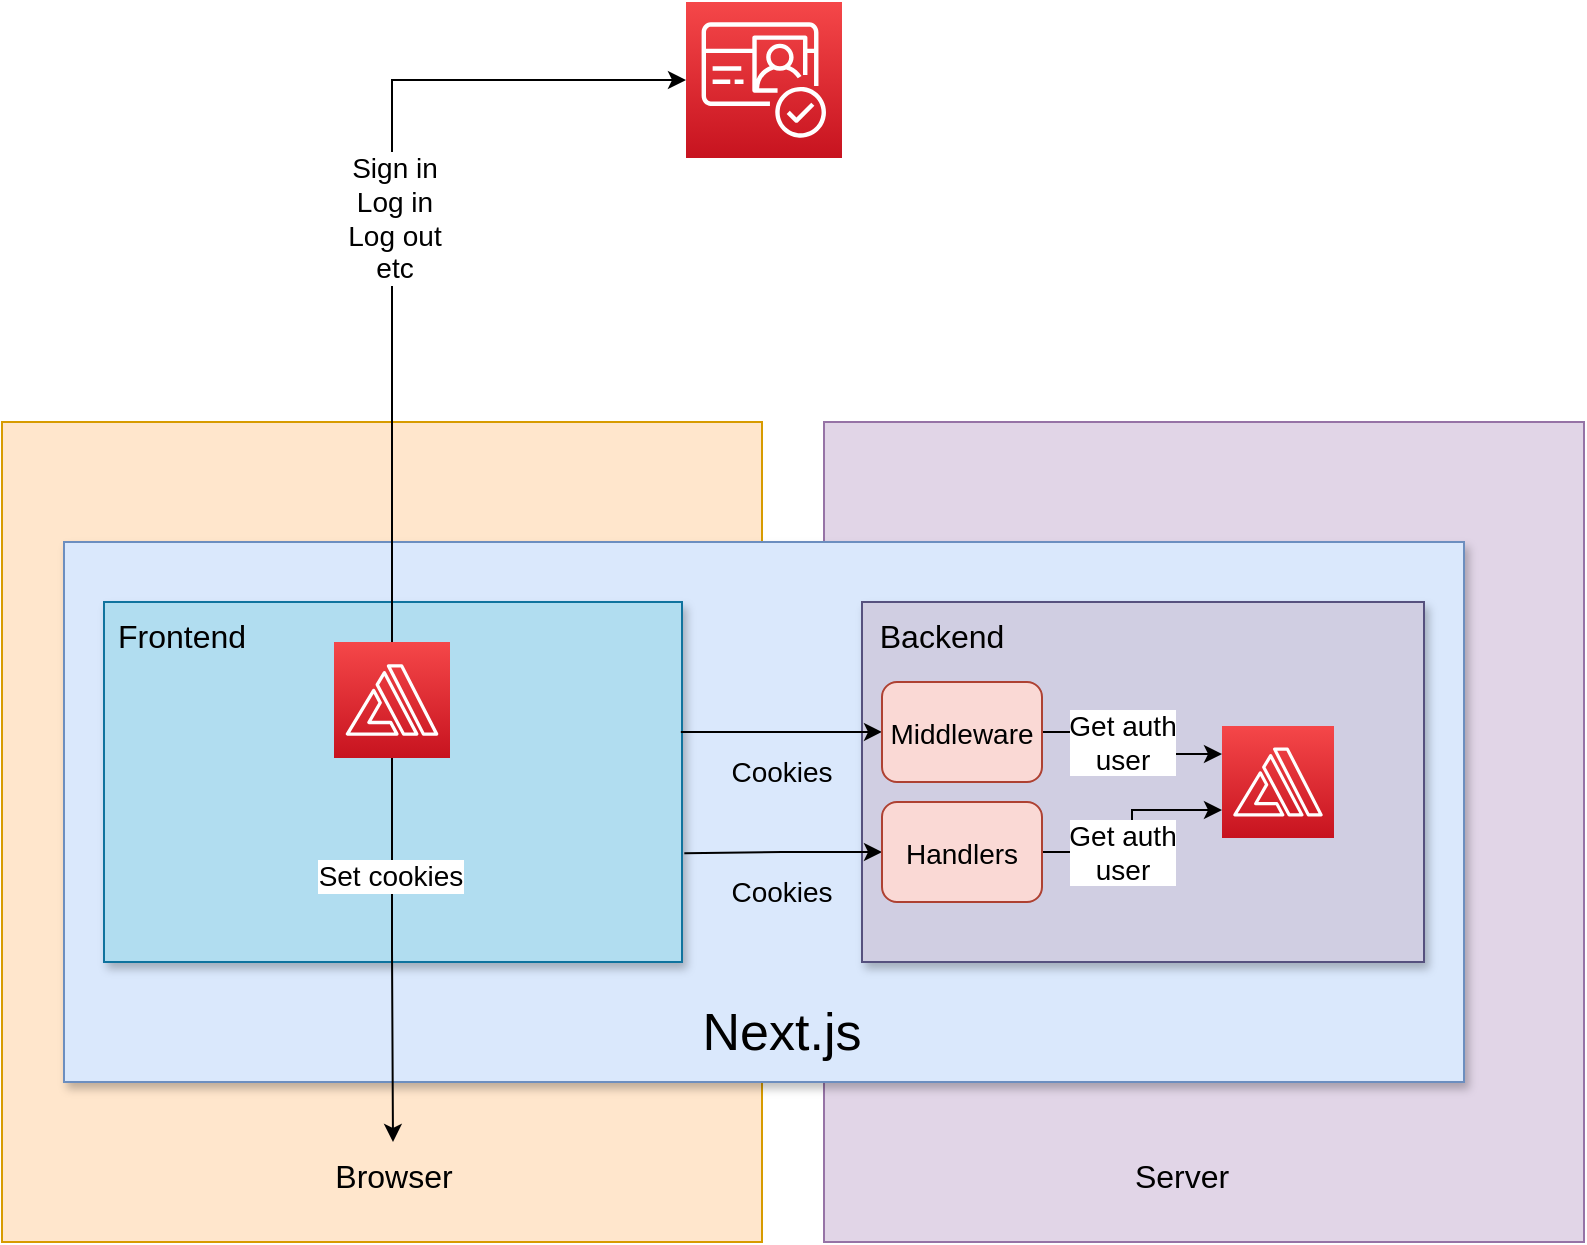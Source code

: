 <mxfile>
    <diagram id="uQAdM4aHJ1gwZoFF0S9S" name="Page-1">
        <mxGraphModel dx="1337" dy="914" grid="0" gridSize="10" guides="1" tooltips="1" connect="1" arrows="1" fold="1" page="1" pageScale="1" pageWidth="850" pageHeight="1100" math="0" shadow="0">
            <root>
                <mxCell id="0"/>
                <mxCell id="1" parent="0"/>
                <mxCell id="17" value="" style="rounded=0;whiteSpace=wrap;html=1;fontSize=14;fillColor=#e1d5e7;strokeColor=#9673a6;" parent="1" vertex="1">
                    <mxGeometry x="441" y="290" width="380" height="410" as="geometry"/>
                </mxCell>
                <mxCell id="16" value="" style="rounded=0;whiteSpace=wrap;html=1;fontSize=14;fillColor=#ffe6cc;strokeColor=#d79b00;" parent="1" vertex="1">
                    <mxGeometry x="30" y="290" width="380" height="410" as="geometry"/>
                </mxCell>
                <mxCell id="2" value="" style="rounded=0;whiteSpace=wrap;html=1;fillColor=#dae8fc;strokeColor=#6c8ebf;shadow=1;" parent="1" vertex="1">
                    <mxGeometry x="61" y="350" width="700" height="270" as="geometry"/>
                </mxCell>
                <mxCell id="4" value="" style="rounded=0;whiteSpace=wrap;html=1;fontSize=24;fillColor=#b1ddf0;strokeColor=#10739e;shadow=1;" parent="1" vertex="1">
                    <mxGeometry x="81" y="380" width="289" height="180" as="geometry"/>
                </mxCell>
                <mxCell id="5" value="" style="rounded=0;whiteSpace=wrap;html=1;fontSize=24;fillColor=#d0cee2;strokeColor=#56517e;shadow=1;" parent="1" vertex="1">
                    <mxGeometry x="460" y="380" width="281" height="180" as="geometry"/>
                </mxCell>
                <mxCell id="7" value="&lt;font style=&quot;font-size: 16px;&quot;&gt;Backend&lt;/font&gt;" style="text;html=1;strokeColor=none;fillColor=none;align=center;verticalAlign=middle;whiteSpace=wrap;rounded=0;fontSize=24;" parent="1" vertex="1">
                    <mxGeometry x="470" y="380" width="60" height="30" as="geometry"/>
                </mxCell>
                <mxCell id="8" value="&lt;font style=&quot;font-size: 16px;&quot;&gt;Frontend&lt;/font&gt;" style="text;html=1;strokeColor=none;fillColor=none;align=center;verticalAlign=middle;whiteSpace=wrap;rounded=0;fontSize=24;" parent="1" vertex="1">
                    <mxGeometry x="90" y="380" width="60" height="30" as="geometry"/>
                </mxCell>
                <mxCell id="9" value="" style="sketch=0;points=[[0,0,0],[0.25,0,0],[0.5,0,0],[0.75,0,0],[1,0,0],[0,1,0],[0.25,1,0],[0.5,1,0],[0.75,1,0],[1,1,0],[0,0.25,0],[0,0.5,0],[0,0.75,0],[1,0.25,0],[1,0.5,0],[1,0.75,0]];outlineConnect=0;fontColor=#232F3E;gradientColor=#F54749;gradientDirection=north;fillColor=#C7131F;strokeColor=#ffffff;dashed=0;verticalLabelPosition=bottom;verticalAlign=top;align=center;html=1;fontSize=12;fontStyle=0;aspect=fixed;shape=mxgraph.aws4.resourceIcon;resIcon=mxgraph.aws4.cognito;" parent="1" vertex="1">
                    <mxGeometry x="372" y="80" width="78" height="78" as="geometry"/>
                </mxCell>
                <mxCell id="12" style="edgeStyle=orthogonalEdgeStyle;html=1;entryX=0;entryY=0.5;entryDx=0;entryDy=0;entryPerimeter=0;fontSize=16;rounded=0;exitX=0.5;exitY=0;exitDx=0;exitDy=0;exitPerimeter=0;" parent="1" source="10" target="9" edge="1">
                    <mxGeometry relative="1" as="geometry"/>
                </mxCell>
                <mxCell id="29" value="Sign in&lt;br&gt;Log in&lt;br&gt;Log out&lt;br&gt;etc" style="edgeLabel;html=1;align=center;verticalAlign=middle;resizable=0;points=[];fontSize=14;" parent="12" vertex="1" connectable="0">
                    <mxGeometry x="-0.008" y="-1" relative="1" as="geometry">
                        <mxPoint as="offset"/>
                    </mxGeometry>
                </mxCell>
                <mxCell id="21" style="edgeStyle=orthogonalEdgeStyle;rounded=0;html=1;entryX=0.5;entryY=0;entryDx=0;entryDy=0;fontSize=14;startArrow=none;startFill=0;endArrow=classic;endFill=1;" parent="1" source="10" target="19" edge="1">
                    <mxGeometry relative="1" as="geometry"/>
                </mxCell>
                <mxCell id="22" value="Set cookies" style="edgeLabel;html=1;align=center;verticalAlign=middle;resizable=0;points=[];fontSize=14;" parent="21" vertex="1" connectable="0">
                    <mxGeometry x="-0.392" y="-1" relative="1" as="geometry">
                        <mxPoint as="offset"/>
                    </mxGeometry>
                </mxCell>
                <mxCell id="10" value="" style="sketch=0;points=[[0,0,0],[0.25,0,0],[0.5,0,0],[0.75,0,0],[1,0,0],[0,1,0],[0.25,1,0],[0.5,1,0],[0.75,1,0],[1,1,0],[0,0.25,0],[0,0.5,0],[0,0.75,0],[1,0.25,0],[1,0.5,0],[1,0.75,0]];outlineConnect=0;fontColor=#232F3E;gradientColor=#F54749;gradientDirection=north;fillColor=#C7131F;strokeColor=#ffffff;dashed=0;verticalLabelPosition=bottom;verticalAlign=top;align=center;html=1;fontSize=12;fontStyle=0;aspect=fixed;shape=mxgraph.aws4.resourceIcon;resIcon=mxgraph.aws4.amplify;" parent="1" vertex="1">
                    <mxGeometry x="196" y="400" width="58" height="58" as="geometry"/>
                </mxCell>
                <mxCell id="11" value="" style="sketch=0;points=[[0,0,0],[0.25,0,0],[0.5,0,0],[0.75,0,0],[1,0,0],[0,1,0],[0.25,1,0],[0.5,1,0],[0.75,1,0],[1,1,0],[0,0.25,0],[0,0.5,0],[0,0.75,0],[1,0.25,0],[1,0.5,0],[1,0.75,0]];outlineConnect=0;fontColor=#232F3E;gradientColor=#F54749;gradientDirection=north;fillColor=#C7131F;strokeColor=#ffffff;dashed=0;verticalLabelPosition=bottom;verticalAlign=top;align=center;html=1;fontSize=12;fontStyle=0;aspect=fixed;shape=mxgraph.aws4.resourceIcon;resIcon=mxgraph.aws4.amplify;" parent="1" vertex="1">
                    <mxGeometry x="640" y="442" width="56" height="56" as="geometry"/>
                </mxCell>
                <mxCell id="24" style="edgeStyle=orthogonalEdgeStyle;rounded=0;html=1;entryX=0.998;entryY=0.361;entryDx=0;entryDy=0;entryPerimeter=0;fontSize=14;startArrow=classic;startFill=1;endArrow=none;endFill=0;" parent="1" source="14" target="4" edge="1">
                    <mxGeometry relative="1" as="geometry"/>
                </mxCell>
                <mxCell id="27" value="Get auth&lt;br&gt;user" style="edgeStyle=orthogonalEdgeStyle;rounded=0;html=1;entryX=0;entryY=0.25;entryDx=0;entryDy=0;entryPerimeter=0;fontSize=14;startArrow=none;startFill=0;endArrow=classic;endFill=1;" parent="1" source="14" target="11" edge="1">
                    <mxGeometry x="-0.01" y="-5" relative="1" as="geometry">
                        <mxPoint as="offset"/>
                    </mxGeometry>
                </mxCell>
                <mxCell id="14" value="&lt;font style=&quot;font-size: 14px;&quot;&gt;Middleware&lt;/font&gt;" style="rounded=1;whiteSpace=wrap;html=1;fontSize=16;fillColor=#fad9d5;strokeColor=#ae4132;" parent="1" vertex="1">
                    <mxGeometry x="470" y="420" width="80" height="50" as="geometry"/>
                </mxCell>
                <mxCell id="15" value="Cookies" style="text;html=1;strokeColor=none;fillColor=none;align=center;verticalAlign=middle;whiteSpace=wrap;rounded=0;fontSize=14;" parent="1" vertex="1">
                    <mxGeometry x="390" y="450" width="60" height="30" as="geometry"/>
                </mxCell>
                <mxCell id="19" value="&lt;font style=&quot;font-size: 16px;&quot;&gt;Browser&lt;/font&gt;" style="text;html=1;strokeColor=none;fillColor=none;align=center;verticalAlign=middle;whiteSpace=wrap;rounded=0;fontSize=24;" parent="1" vertex="1">
                    <mxGeometry x="195.5" y="650" width="60" height="30" as="geometry"/>
                </mxCell>
                <mxCell id="20" value="&lt;font style=&quot;font-size: 16px;&quot;&gt;Server&lt;/font&gt;" style="text;html=1;strokeColor=none;fillColor=none;align=center;verticalAlign=middle;whiteSpace=wrap;rounded=0;fontSize=24;" parent="1" vertex="1">
                    <mxGeometry x="590" y="650" width="60" height="30" as="geometry"/>
                </mxCell>
                <mxCell id="25" style="edgeStyle=orthogonalEdgeStyle;rounded=0;html=1;fontSize=14;startArrow=classic;startFill=1;endArrow=none;endFill=0;entryX=1.004;entryY=0.698;entryDx=0;entryDy=0;entryPerimeter=0;" parent="1" source="23" target="4" edge="1">
                    <mxGeometry relative="1" as="geometry">
                        <mxPoint x="370" y="504" as="targetPoint"/>
                    </mxGeometry>
                </mxCell>
                <mxCell id="28" value="Get auth&lt;br&gt;user" style="edgeStyle=orthogonalEdgeStyle;rounded=0;html=1;entryX=0;entryY=0.75;entryDx=0;entryDy=0;entryPerimeter=0;fontSize=14;startArrow=none;startFill=0;endArrow=classic;endFill=1;" parent="1" source="23" target="11" edge="1">
                    <mxGeometry x="-0.279" relative="1" as="geometry">
                        <mxPoint as="offset"/>
                    </mxGeometry>
                </mxCell>
                <mxCell id="23" value="&lt;span style=&quot;font-size: 14px;&quot;&gt;Handlers&lt;/span&gt;" style="rounded=1;whiteSpace=wrap;html=1;fontSize=16;fillColor=#fad9d5;strokeColor=#ae4132;" parent="1" vertex="1">
                    <mxGeometry x="470" y="480" width="80" height="50" as="geometry"/>
                </mxCell>
                <mxCell id="26" value="Cookies" style="text;html=1;strokeColor=none;fillColor=none;align=center;verticalAlign=middle;whiteSpace=wrap;rounded=0;fontSize=14;" parent="1" vertex="1">
                    <mxGeometry x="390" y="510" width="60" height="30" as="geometry"/>
                </mxCell>
                <mxCell id="30" value="&lt;font style=&quot;font-size: 26px;&quot;&gt;Next.js&lt;/font&gt;" style="text;html=1;strokeColor=none;fillColor=none;align=center;verticalAlign=middle;whiteSpace=wrap;rounded=0;fontSize=14;" parent="1" vertex="1">
                    <mxGeometry x="390" y="580" width="60" height="30" as="geometry"/>
                </mxCell>
            </root>
        </mxGraphModel>
    </diagram>
</mxfile>